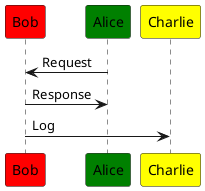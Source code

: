 @startuml

participant Bob #red
participant Alice #green
participant Charlie #yellow

Alice->Bob: Request
Bob->Alice: Response
Bob->Charlie: Log

@enduml
